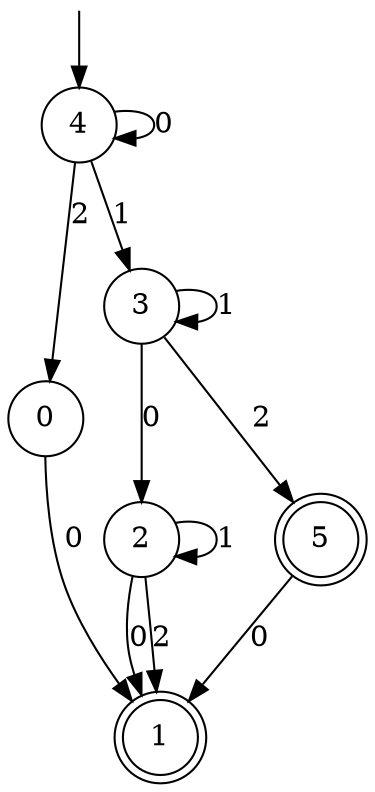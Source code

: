 digraph g {

	s0 [shape="circle" label="0"];
	s1 [shape="doublecircle" label="1"];
	s2 [shape="circle" label="2"];
	s3 [shape="circle" label="3"];
	s4 [shape="circle" label="4"];
	s5 [shape="doublecircle" label="5"];
	s0 -> s1 [label="0"];
	s2 -> s1 [label="0"];
	s2 -> s2 [label="1"];
	s2 -> s1 [label="2"];
	s3 -> s2 [label="0"];
	s3 -> s3 [label="1"];
	s3 -> s5 [label="2"];
	s4 -> s4 [label="0"];
	s4 -> s3 [label="1"];
	s4 -> s0 [label="2"];
	s5 -> s1 [label="0"];

__start0 [label="" shape="none" width="0" height="0"];
__start0 -> s4;

}

